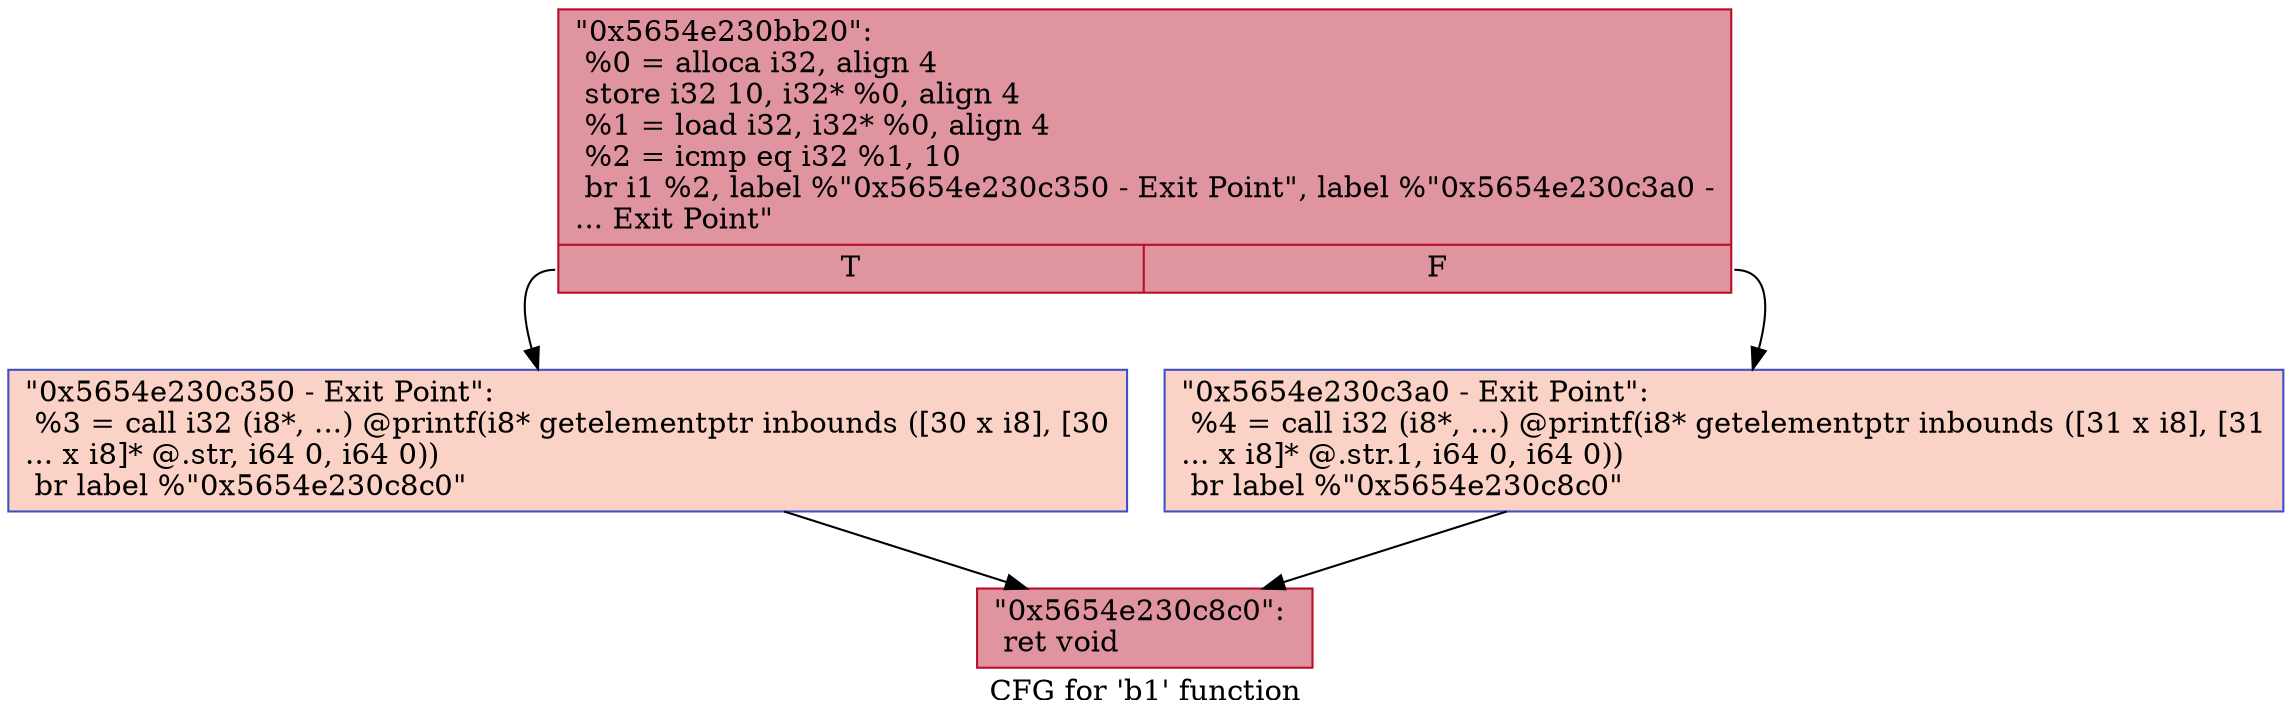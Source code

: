 digraph "CFG for 'b1' function" {
	label="CFG for 'b1' function";

	Node0x5654e230bb20 [shape=record,color="#b70d28ff", style=filled, fillcolor="#b70d2870",label="{\"0x5654e230bb20\":\l  %0 = alloca i32, align 4\l  store i32 10, i32* %0, align 4\l  %1 = load i32, i32* %0, align 4\l  %2 = icmp eq i32 %1, 10\l  br i1 %2, label %\"0x5654e230c350 - Exit Point\", label %\"0x5654e230c3a0 -\l... Exit Point\"\l|{<s0>T|<s1>F}}"];
	Node0x5654e230bb20:s0 -> Node0x5654e230c350;
	Node0x5654e230bb20:s1 -> Node0x5654e230c3a0;
	Node0x5654e230c350 [shape=record,color="#3d50c3ff", style=filled, fillcolor="#f59c7d70",label="{\"0x5654e230c350 - Exit Point\":                    \l  %3 = call i32 (i8*, ...) @printf(i8* getelementptr inbounds ([30 x i8], [30\l... x i8]* @.str, i64 0, i64 0))\l  br label %\"0x5654e230c8c0\"\l}"];
	Node0x5654e230c350 -> Node0x5654e230c8c0;
	Node0x5654e230c3a0 [shape=record,color="#3d50c3ff", style=filled, fillcolor="#f59c7d70",label="{\"0x5654e230c3a0 - Exit Point\":                    \l  %4 = call i32 (i8*, ...) @printf(i8* getelementptr inbounds ([31 x i8], [31\l... x i8]* @.str.1, i64 0, i64 0))\l  br label %\"0x5654e230c8c0\"\l}"];
	Node0x5654e230c3a0 -> Node0x5654e230c8c0;
	Node0x5654e230c8c0 [shape=record,color="#b70d28ff", style=filled, fillcolor="#b70d2870",label="{\"0x5654e230c8c0\":                                 \l  ret void\l}"];
}
